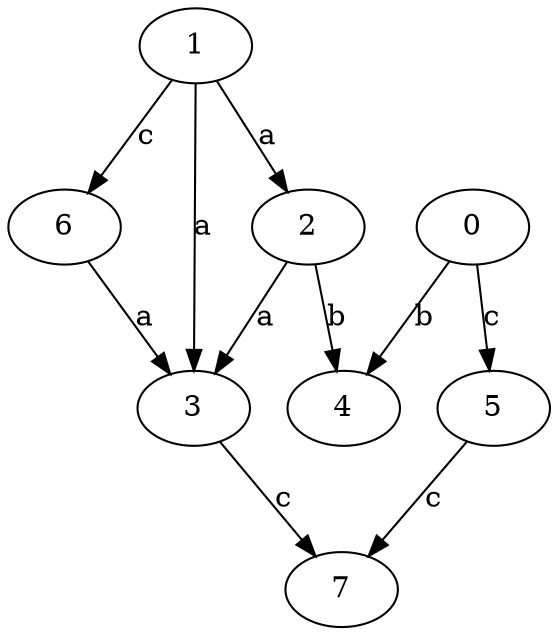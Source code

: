 strict digraph  {
1;
2;
3;
4;
5;
0;
6;
7;
1 -> 2  [label=a];
1 -> 3  [label=a];
1 -> 6  [label=c];
2 -> 3  [label=a];
2 -> 4  [label=b];
3 -> 7  [label=c];
5 -> 7  [label=c];
0 -> 4  [label=b];
0 -> 5  [label=c];
6 -> 3  [label=a];
}
